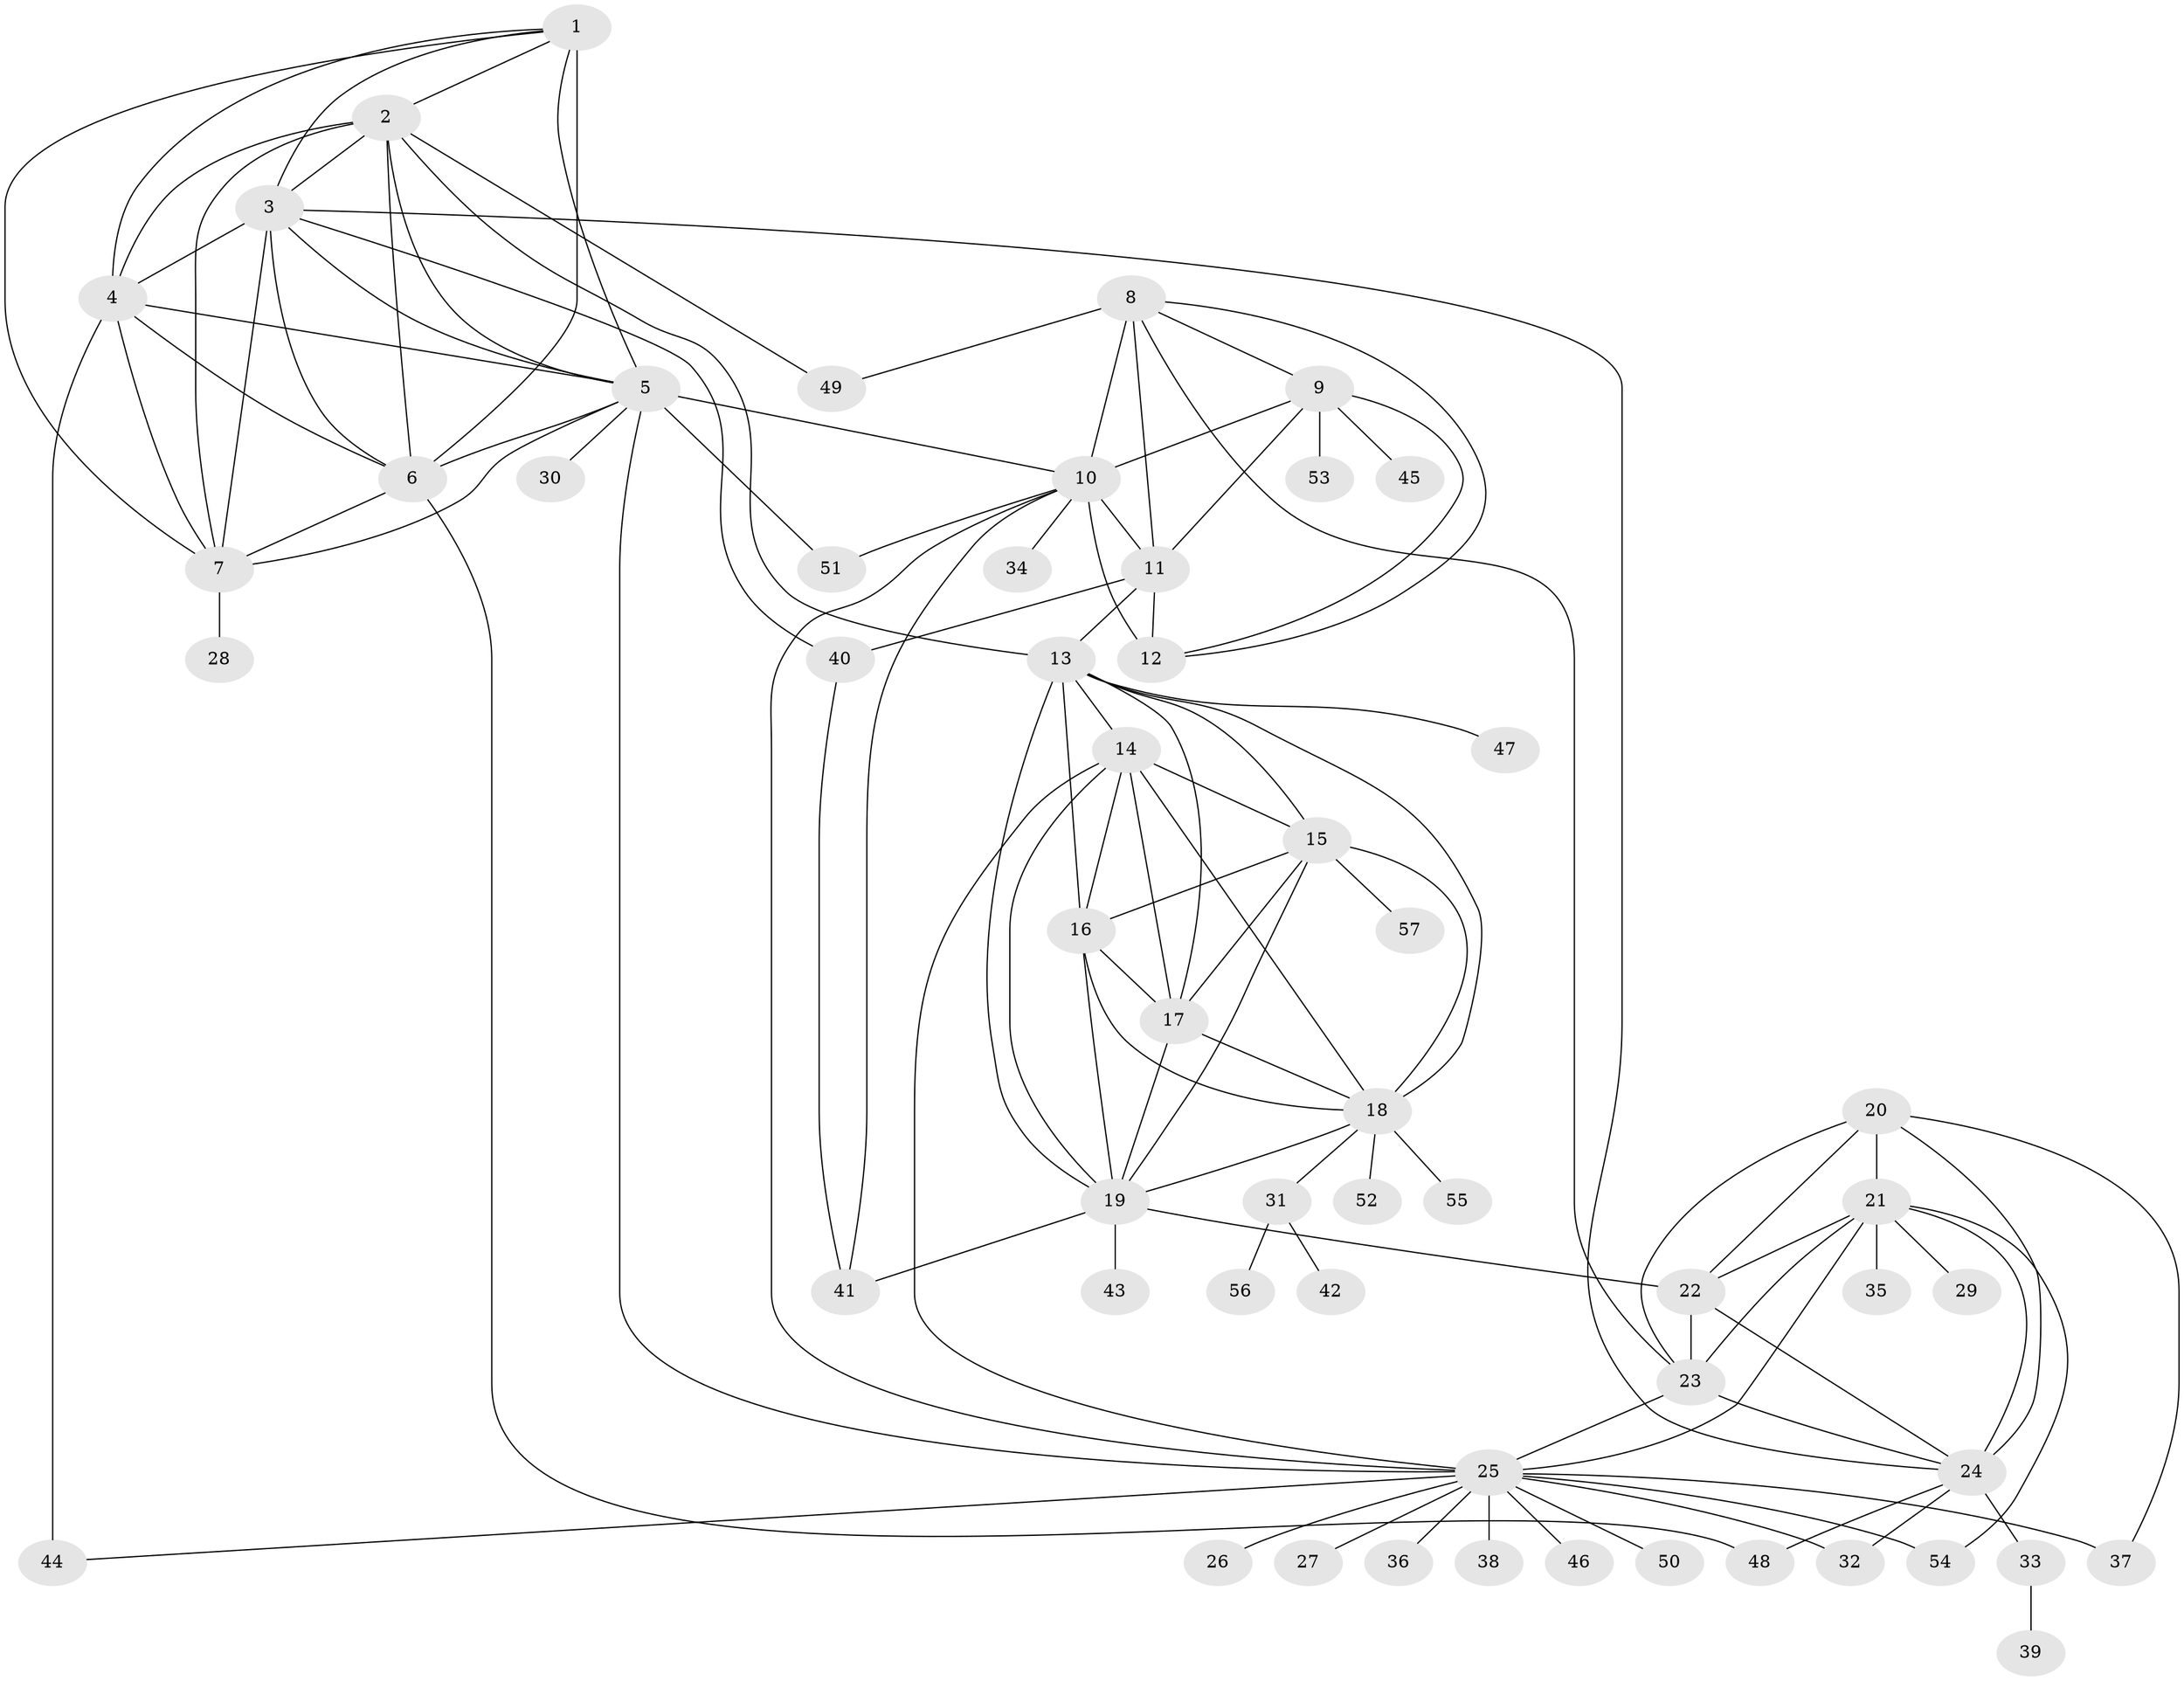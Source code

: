 // original degree distribution, {14: 0.007142857142857143, 10: 0.07857142857142857, 11: 0.04285714285714286, 9: 0.03571428571428571, 7: 0.03571428571428571, 8: 0.02857142857142857, 6: 0.014285714285714285, 12: 0.007142857142857143, 1: 0.5785714285714286, 2: 0.12857142857142856, 4: 0.007142857142857143, 3: 0.03571428571428571}
// Generated by graph-tools (version 1.1) at 2025/52/03/04/25 22:52:34]
// undirected, 57 vertices, 115 edges
graph export_dot {
  node [color=gray90,style=filled];
  1;
  2;
  3;
  4;
  5;
  6;
  7;
  8;
  9;
  10;
  11;
  12;
  13;
  14;
  15;
  16;
  17;
  18;
  19;
  20;
  21;
  22;
  23;
  24;
  25;
  26;
  27;
  28;
  29;
  30;
  31;
  32;
  33;
  34;
  35;
  36;
  37;
  38;
  39;
  40;
  41;
  42;
  43;
  44;
  45;
  46;
  47;
  48;
  49;
  50;
  51;
  52;
  53;
  54;
  55;
  56;
  57;
  1 -- 2 [weight=1.0];
  1 -- 3 [weight=1.0];
  1 -- 4 [weight=1.0];
  1 -- 5 [weight=1.0];
  1 -- 6 [weight=8.0];
  1 -- 7 [weight=1.0];
  2 -- 3 [weight=1.0];
  2 -- 4 [weight=1.0];
  2 -- 5 [weight=1.0];
  2 -- 6 [weight=1.0];
  2 -- 7 [weight=1.0];
  2 -- 13 [weight=1.0];
  2 -- 49 [weight=2.0];
  3 -- 4 [weight=1.0];
  3 -- 5 [weight=1.0];
  3 -- 6 [weight=1.0];
  3 -- 7 [weight=1.0];
  3 -- 24 [weight=1.0];
  3 -- 40 [weight=1.0];
  4 -- 5 [weight=1.0];
  4 -- 6 [weight=1.0];
  4 -- 7 [weight=1.0];
  4 -- 44 [weight=2.0];
  5 -- 6 [weight=1.0];
  5 -- 7 [weight=1.0];
  5 -- 10 [weight=1.0];
  5 -- 25 [weight=1.0];
  5 -- 30 [weight=1.0];
  5 -- 51 [weight=1.0];
  6 -- 7 [weight=1.0];
  6 -- 48 [weight=1.0];
  7 -- 28 [weight=1.0];
  8 -- 9 [weight=1.0];
  8 -- 10 [weight=3.0];
  8 -- 11 [weight=1.0];
  8 -- 12 [weight=1.0];
  8 -- 23 [weight=1.0];
  8 -- 49 [weight=1.0];
  9 -- 10 [weight=3.0];
  9 -- 11 [weight=1.0];
  9 -- 12 [weight=1.0];
  9 -- 45 [weight=1.0];
  9 -- 53 [weight=3.0];
  10 -- 11 [weight=3.0];
  10 -- 12 [weight=6.0];
  10 -- 25 [weight=1.0];
  10 -- 34 [weight=1.0];
  10 -- 41 [weight=1.0];
  10 -- 51 [weight=1.0];
  11 -- 12 [weight=1.0];
  11 -- 13 [weight=1.0];
  11 -- 40 [weight=1.0];
  13 -- 14 [weight=1.0];
  13 -- 15 [weight=1.0];
  13 -- 16 [weight=1.0];
  13 -- 17 [weight=1.0];
  13 -- 18 [weight=1.0];
  13 -- 19 [weight=1.0];
  13 -- 47 [weight=1.0];
  14 -- 15 [weight=1.0];
  14 -- 16 [weight=1.0];
  14 -- 17 [weight=1.0];
  14 -- 18 [weight=1.0];
  14 -- 19 [weight=1.0];
  14 -- 25 [weight=1.0];
  15 -- 16 [weight=1.0];
  15 -- 17 [weight=1.0];
  15 -- 18 [weight=1.0];
  15 -- 19 [weight=1.0];
  15 -- 57 [weight=1.0];
  16 -- 17 [weight=4.0];
  16 -- 18 [weight=1.0];
  16 -- 19 [weight=1.0];
  17 -- 18 [weight=1.0];
  17 -- 19 [weight=1.0];
  18 -- 19 [weight=1.0];
  18 -- 31 [weight=1.0];
  18 -- 52 [weight=1.0];
  18 -- 55 [weight=1.0];
  19 -- 22 [weight=1.0];
  19 -- 41 [weight=1.0];
  19 -- 43 [weight=1.0];
  20 -- 21 [weight=3.0];
  20 -- 22 [weight=1.0];
  20 -- 23 [weight=1.0];
  20 -- 24 [weight=1.0];
  20 -- 37 [weight=1.0];
  21 -- 22 [weight=3.0];
  21 -- 23 [weight=3.0];
  21 -- 24 [weight=3.0];
  21 -- 25 [weight=1.0];
  21 -- 29 [weight=4.0];
  21 -- 35 [weight=3.0];
  21 -- 54 [weight=1.0];
  22 -- 23 [weight=1.0];
  22 -- 24 [weight=1.0];
  23 -- 24 [weight=1.0];
  23 -- 25 [weight=1.0];
  24 -- 32 [weight=1.0];
  24 -- 33 [weight=1.0];
  24 -- 48 [weight=1.0];
  25 -- 26 [weight=1.0];
  25 -- 27 [weight=2.0];
  25 -- 32 [weight=1.0];
  25 -- 36 [weight=1.0];
  25 -- 37 [weight=2.0];
  25 -- 38 [weight=2.0];
  25 -- 44 [weight=1.0];
  25 -- 46 [weight=1.0];
  25 -- 50 [weight=1.0];
  25 -- 54 [weight=1.0];
  31 -- 42 [weight=1.0];
  31 -- 56 [weight=1.0];
  33 -- 39 [weight=1.0];
  40 -- 41 [weight=1.0];
}
